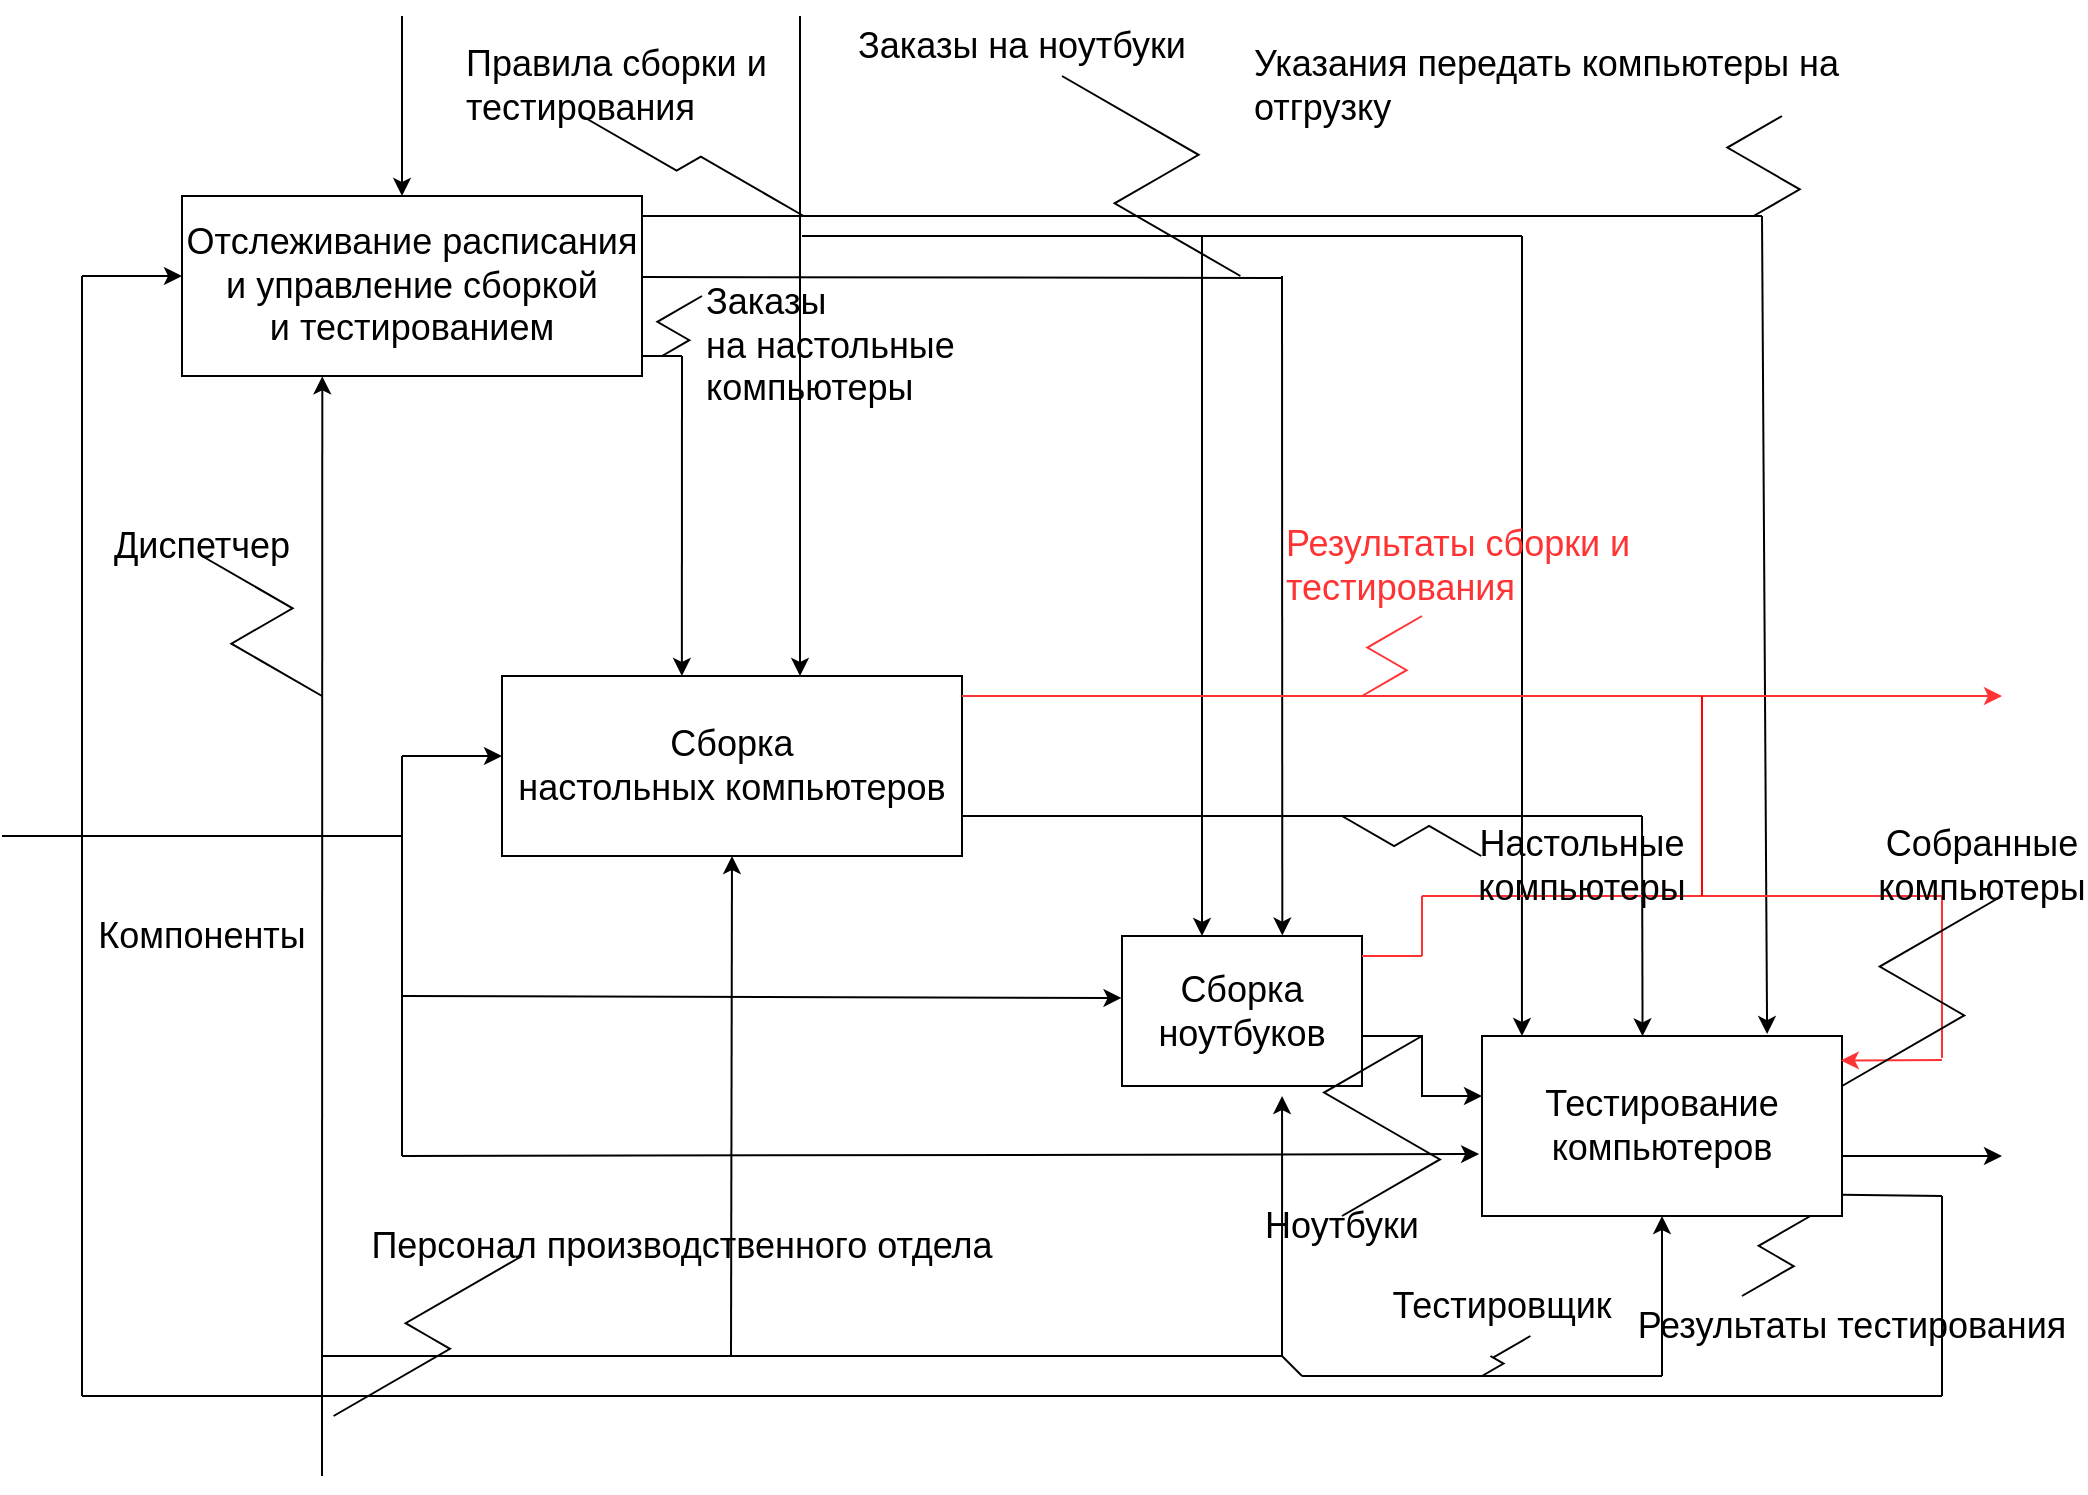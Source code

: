<mxfile version="16.5.3" type="github">
  <diagram id="O6Fu4x1bh_N6AMjlkFts" name="Page-1">
    <mxGraphModel dx="2012" dy="1709" grid="1" gridSize="10" guides="1" tooltips="1" connect="1" arrows="1" fold="1" page="1" pageScale="1" pageWidth="827" pageHeight="1169" math="0" shadow="0">
      <root>
        <mxCell id="0" />
        <mxCell id="1" parent="0" />
        <mxCell id="CbCTmfs4U4gNxx5yK0Vd-1" value="" style="endArrow=classic;html=1;rounded=0;" edge="1" parent="1">
          <mxGeometry width="50" height="50" relative="1" as="geometry">
            <mxPoint x="-360" y="110" as="sourcePoint" />
            <mxPoint x="-360" y="200" as="targetPoint" />
          </mxGeometry>
        </mxCell>
        <mxCell id="CbCTmfs4U4gNxx5yK0Vd-2" value="Отслеживание расписания и управление сборкой &lt;br&gt;и тестированием" style="rounded=0;whiteSpace=wrap;html=1;fontSize=18;" vertex="1" parent="1">
          <mxGeometry x="-470" y="200" width="230" height="90" as="geometry" />
        </mxCell>
        <mxCell id="CbCTmfs4U4gNxx5yK0Vd-3" value="" style="endArrow=classic;html=1;rounded=0;fontSize=18;" edge="1" parent="1">
          <mxGeometry width="50" height="50" relative="1" as="geometry">
            <mxPoint x="-520" y="240" as="sourcePoint" />
            <mxPoint x="-470" y="240" as="targetPoint" />
          </mxGeometry>
        </mxCell>
        <mxCell id="CbCTmfs4U4gNxx5yK0Vd-4" value="" style="endArrow=none;html=1;rounded=0;fontSize=18;" edge="1" parent="1">
          <mxGeometry width="50" height="50" relative="1" as="geometry">
            <mxPoint x="-520" y="800" as="sourcePoint" />
            <mxPoint x="-520" y="240" as="targetPoint" />
          </mxGeometry>
        </mxCell>
        <mxCell id="CbCTmfs4U4gNxx5yK0Vd-5" value="" style="endArrow=none;html=1;rounded=0;fontSize=18;" edge="1" parent="1">
          <mxGeometry width="50" height="50" relative="1" as="geometry">
            <mxPoint x="-520" y="800" as="sourcePoint" />
            <mxPoint x="410" y="800" as="targetPoint" />
          </mxGeometry>
        </mxCell>
        <mxCell id="CbCTmfs4U4gNxx5yK0Vd-6" value="" style="endArrow=none;html=1;rounded=0;fontSize=18;" edge="1" parent="1">
          <mxGeometry width="50" height="50" relative="1" as="geometry">
            <mxPoint x="-560" y="520" as="sourcePoint" />
            <mxPoint x="-360" y="520" as="targetPoint" />
          </mxGeometry>
        </mxCell>
        <mxCell id="CbCTmfs4U4gNxx5yK0Vd-8" value="" style="endArrow=classic;html=1;rounded=0;fontSize=18;entryX=0.305;entryY=1.002;entryDx=0;entryDy=0;entryPerimeter=0;" edge="1" parent="1" target="CbCTmfs4U4gNxx5yK0Vd-2">
          <mxGeometry width="50" height="50" relative="1" as="geometry">
            <mxPoint x="-400" y="840" as="sourcePoint" />
            <mxPoint x="-400" y="670" as="targetPoint" />
          </mxGeometry>
        </mxCell>
        <mxCell id="CbCTmfs4U4gNxx5yK0Vd-9" value="" style="endArrow=none;html=1;rounded=0;fontSize=18;" edge="1" parent="1">
          <mxGeometry width="50" height="50" relative="1" as="geometry">
            <mxPoint x="-360" y="520" as="sourcePoint" />
            <mxPoint x="-360" y="480" as="targetPoint" />
          </mxGeometry>
        </mxCell>
        <mxCell id="CbCTmfs4U4gNxx5yK0Vd-10" value="" style="endArrow=classic;html=1;rounded=0;fontSize=18;" edge="1" parent="1">
          <mxGeometry width="50" height="50" relative="1" as="geometry">
            <mxPoint x="-360" y="480" as="sourcePoint" />
            <mxPoint x="-310" y="480" as="targetPoint" />
          </mxGeometry>
        </mxCell>
        <mxCell id="CbCTmfs4U4gNxx5yK0Vd-11" value="Сборка &lt;br&gt;настольных компьютеров" style="rounded=0;whiteSpace=wrap;html=1;fontSize=18;" vertex="1" parent="1">
          <mxGeometry x="-310" y="440" width="230" height="90" as="geometry" />
        </mxCell>
        <mxCell id="CbCTmfs4U4gNxx5yK0Vd-12" value="" style="endArrow=none;html=1;rounded=0;fontSize=18;" edge="1" parent="1">
          <mxGeometry width="50" height="50" relative="1" as="geometry">
            <mxPoint x="-240" y="280" as="sourcePoint" />
            <mxPoint x="-220" y="280" as="targetPoint" />
          </mxGeometry>
        </mxCell>
        <mxCell id="CbCTmfs4U4gNxx5yK0Vd-13" value="" style="endArrow=classic;html=1;rounded=0;fontSize=18;entryX=0.391;entryY=0;entryDx=0;entryDy=0;entryPerimeter=0;" edge="1" parent="1" target="CbCTmfs4U4gNxx5yK0Vd-11">
          <mxGeometry width="50" height="50" relative="1" as="geometry">
            <mxPoint x="-220" y="280" as="sourcePoint" />
            <mxPoint x="-220" y="430" as="targetPoint" />
          </mxGeometry>
        </mxCell>
        <mxCell id="CbCTmfs4U4gNxx5yK0Vd-14" value="" style="endArrow=none;html=1;rounded=0;fontSize=18;" edge="1" parent="1">
          <mxGeometry width="50" height="50" relative="1" as="geometry">
            <mxPoint x="-240" y="210" as="sourcePoint" />
            <mxPoint x="320" y="210" as="targetPoint" />
          </mxGeometry>
        </mxCell>
        <mxCell id="CbCTmfs4U4gNxx5yK0Vd-16" value="" style="endArrow=classic;html=1;rounded=0;fontSize=18;" edge="1" parent="1">
          <mxGeometry width="50" height="50" relative="1" as="geometry">
            <mxPoint x="-161" y="110" as="sourcePoint" />
            <mxPoint x="-161" y="440" as="targetPoint" />
          </mxGeometry>
        </mxCell>
        <mxCell id="CbCTmfs4U4gNxx5yK0Vd-18" value="" style="edgeStyle=isometricEdgeStyle;endArrow=none;html=1;rounded=0;fontSize=18;" edge="1" parent="1">
          <mxGeometry width="50" height="100" relative="1" as="geometry">
            <mxPoint x="-230" y="280" as="sourcePoint" />
            <mxPoint x="-210" y="250" as="targetPoint" />
            <Array as="points">
              <mxPoint x="-220" y="270" />
            </Array>
          </mxGeometry>
        </mxCell>
        <mxCell id="CbCTmfs4U4gNxx5yK0Vd-20" value="Заказы&lt;br&gt;на настольные компьютеры" style="text;html=1;strokeColor=none;fillColor=none;align=left;verticalAlign=middle;whiteSpace=wrap;rounded=0;fontSize=18;" vertex="1" parent="1">
          <mxGeometry x="-210" y="260" width="130" height="30" as="geometry" />
        </mxCell>
        <mxCell id="CbCTmfs4U4gNxx5yK0Vd-21" value="" style="edgeStyle=isometricEdgeStyle;endArrow=none;html=1;elbow=vertical;rounded=0;fontSize=18;" edge="1" parent="1">
          <mxGeometry width="50" height="100" relative="1" as="geometry">
            <mxPoint x="-400" y="450" as="sourcePoint" />
            <mxPoint x="-460" y="380" as="targetPoint" />
          </mxGeometry>
        </mxCell>
        <mxCell id="CbCTmfs4U4gNxx5yK0Vd-22" value="Диспетчер" style="text;html=1;strokeColor=none;fillColor=none;align=center;verticalAlign=middle;whiteSpace=wrap;rounded=0;fontSize=18;" vertex="1" parent="1">
          <mxGeometry x="-490" y="360" width="60" height="30" as="geometry" />
        </mxCell>
        <mxCell id="CbCTmfs4U4gNxx5yK0Vd-23" value="Компоненты" style="text;html=1;strokeColor=none;fillColor=none;align=center;verticalAlign=middle;whiteSpace=wrap;rounded=0;fontSize=18;" vertex="1" parent="1">
          <mxGeometry x="-490" y="555" width="60" height="30" as="geometry" />
        </mxCell>
        <mxCell id="CbCTmfs4U4gNxx5yK0Vd-24" value="" style="edgeStyle=isometricEdgeStyle;endArrow=none;html=1;elbow=vertical;rounded=0;fontSize=18;" edge="1" parent="1">
          <mxGeometry width="50" height="100" relative="1" as="geometry">
            <mxPoint x="-159.2" y="210" as="sourcePoint" />
            <mxPoint x="-270" y="160" as="targetPoint" />
            <Array as="points">
              <mxPoint x="-210" y="180" />
            </Array>
          </mxGeometry>
        </mxCell>
        <mxCell id="CbCTmfs4U4gNxx5yK0Vd-26" value="Правила сборки и тестирования" style="text;html=1;strokeColor=none;fillColor=none;align=left;verticalAlign=middle;whiteSpace=wrap;rounded=0;fontSize=18;" vertex="1" parent="1">
          <mxGeometry x="-330" y="130" width="160" height="30" as="geometry" />
        </mxCell>
        <mxCell id="CbCTmfs4U4gNxx5yK0Vd-27" value="" style="endArrow=none;html=1;rounded=0;fontSize=18;" edge="1" parent="1">
          <mxGeometry width="50" height="50" relative="1" as="geometry">
            <mxPoint x="-240" y="240.5" as="sourcePoint" />
            <mxPoint x="80" y="241" as="targetPoint" />
          </mxGeometry>
        </mxCell>
        <mxCell id="CbCTmfs4U4gNxx5yK0Vd-29" value="" style="endArrow=none;html=1;rounded=0;fontSize=18;" edge="1" parent="1">
          <mxGeometry width="50" height="50" relative="1" as="geometry">
            <mxPoint x="-160" y="220" as="sourcePoint" />
            <mxPoint x="200" y="220" as="targetPoint" />
          </mxGeometry>
        </mxCell>
        <mxCell id="CbCTmfs4U4gNxx5yK0Vd-31" value="" style="endArrow=none;html=1;rounded=0;fontSize=18;" edge="1" parent="1">
          <mxGeometry width="50" height="50" relative="1" as="geometry">
            <mxPoint x="-360" y="600" as="sourcePoint" />
            <mxPoint x="-360" y="520" as="targetPoint" />
          </mxGeometry>
        </mxCell>
        <mxCell id="CbCTmfs4U4gNxx5yK0Vd-33" value="Сборка ноутбуков" style="rounded=0;whiteSpace=wrap;html=1;fontSize=18;" vertex="1" parent="1">
          <mxGeometry y="570" width="120" height="75" as="geometry" />
        </mxCell>
        <mxCell id="CbCTmfs4U4gNxx5yK0Vd-38" value="" style="endArrow=classic;html=1;rounded=0;fontSize=18;entryX=-0.002;entryY=0.413;entryDx=0;entryDy=0;entryPerimeter=0;" edge="1" parent="1" target="CbCTmfs4U4gNxx5yK0Vd-33">
          <mxGeometry width="50" height="50" relative="1" as="geometry">
            <mxPoint x="-360" y="600" as="sourcePoint" />
            <mxPoint x="-310" y="550" as="targetPoint" />
          </mxGeometry>
        </mxCell>
        <mxCell id="CbCTmfs4U4gNxx5yK0Vd-39" value="" style="endArrow=none;html=1;rounded=0;fontSize=18;" edge="1" parent="1">
          <mxGeometry width="50" height="50" relative="1" as="geometry">
            <mxPoint x="-400" y="780" as="sourcePoint" />
            <mxPoint x="80" y="780" as="targetPoint" />
          </mxGeometry>
        </mxCell>
        <mxCell id="CbCTmfs4U4gNxx5yK0Vd-43" value="" style="endArrow=classic;html=1;rounded=0;fontSize=18;entryX=0.667;entryY=1.067;entryDx=0;entryDy=0;entryPerimeter=0;" edge="1" parent="1" target="CbCTmfs4U4gNxx5yK0Vd-33">
          <mxGeometry width="50" height="50" relative="1" as="geometry">
            <mxPoint x="80" y="780" as="sourcePoint" />
            <mxPoint x="130" y="730" as="targetPoint" />
          </mxGeometry>
        </mxCell>
        <mxCell id="CbCTmfs4U4gNxx5yK0Vd-44" value="" style="endArrow=none;html=1;rounded=0;fontSize=18;" edge="1" parent="1">
          <mxGeometry width="50" height="50" relative="1" as="geometry">
            <mxPoint x="-360" y="680" as="sourcePoint" />
            <mxPoint x="-360" y="600" as="targetPoint" />
          </mxGeometry>
        </mxCell>
        <mxCell id="CbCTmfs4U4gNxx5yK0Vd-48" value="" style="edgeStyle=elbowEdgeStyle;elbow=horizontal;endArrow=classic;html=1;rounded=0;fontSize=18;" edge="1" parent="1">
          <mxGeometry width="50" height="50" relative="1" as="geometry">
            <mxPoint x="120" y="620" as="sourcePoint" />
            <mxPoint x="180" y="650" as="targetPoint" />
          </mxGeometry>
        </mxCell>
        <mxCell id="CbCTmfs4U4gNxx5yK0Vd-49" value="Тестирование компьютеров" style="rounded=0;whiteSpace=wrap;html=1;fontSize=18;" vertex="1" parent="1">
          <mxGeometry x="180" y="620" width="180" height="90" as="geometry" />
        </mxCell>
        <mxCell id="CbCTmfs4U4gNxx5yK0Vd-51" value="" style="endArrow=classic;html=1;rounded=0;fontSize=18;entryX=-0.008;entryY=0.656;entryDx=0;entryDy=0;entryPerimeter=0;" edge="1" parent="1" target="CbCTmfs4U4gNxx5yK0Vd-49">
          <mxGeometry width="50" height="50" relative="1" as="geometry">
            <mxPoint x="-360" y="680" as="sourcePoint" />
            <mxPoint x="-310" y="630" as="targetPoint" />
          </mxGeometry>
        </mxCell>
        <mxCell id="CbCTmfs4U4gNxx5yK0Vd-56" value="" style="endArrow=classic;html=1;rounded=0;fontSize=18;entryX=0.5;entryY=1;entryDx=0;entryDy=0;" edge="1" parent="1" target="CbCTmfs4U4gNxx5yK0Vd-11">
          <mxGeometry width="50" height="50" relative="1" as="geometry">
            <mxPoint x="-195.5" y="780" as="sourcePoint" />
            <mxPoint x="-195.5" y="540" as="targetPoint" />
          </mxGeometry>
        </mxCell>
        <mxCell id="CbCTmfs4U4gNxx5yK0Vd-57" value="" style="endArrow=classic;html=1;rounded=0;fontSize=18;entryX=0.668;entryY=-0.003;entryDx=0;entryDy=0;entryPerimeter=0;" edge="1" parent="1" target="CbCTmfs4U4gNxx5yK0Vd-33">
          <mxGeometry width="50" height="50" relative="1" as="geometry">
            <mxPoint x="80" y="240" as="sourcePoint" />
            <mxPoint x="130" y="190" as="targetPoint" />
          </mxGeometry>
        </mxCell>
        <mxCell id="CbCTmfs4U4gNxx5yK0Vd-60" value="" style="endArrow=classic;html=1;rounded=0;fontSize=18;" edge="1" parent="1">
          <mxGeometry width="50" height="50" relative="1" as="geometry">
            <mxPoint x="40" y="220" as="sourcePoint" />
            <mxPoint x="40" y="570" as="targetPoint" />
          </mxGeometry>
        </mxCell>
        <mxCell id="CbCTmfs4U4gNxx5yK0Vd-61" value="" style="endArrow=classic;html=1;rounded=0;fontSize=18;entryX=0.111;entryY=0;entryDx=0;entryDy=0;entryPerimeter=0;" edge="1" parent="1" target="CbCTmfs4U4gNxx5yK0Vd-49">
          <mxGeometry width="50" height="50" relative="1" as="geometry">
            <mxPoint x="200" y="220" as="sourcePoint" />
            <mxPoint x="250" y="170" as="targetPoint" />
          </mxGeometry>
        </mxCell>
        <mxCell id="CbCTmfs4U4gNxx5yK0Vd-62" value="" style="endArrow=none;html=1;rounded=0;fontSize=18;" edge="1" parent="1">
          <mxGeometry width="50" height="50" relative="1" as="geometry">
            <mxPoint x="-80" y="510" as="sourcePoint" />
            <mxPoint x="260" y="510" as="targetPoint" />
          </mxGeometry>
        </mxCell>
        <mxCell id="CbCTmfs4U4gNxx5yK0Vd-63" value="" style="endArrow=classic;html=1;rounded=0;fontSize=18;entryX=0.446;entryY=0.002;entryDx=0;entryDy=0;entryPerimeter=0;" edge="1" parent="1" target="CbCTmfs4U4gNxx5yK0Vd-49">
          <mxGeometry width="50" height="50" relative="1" as="geometry">
            <mxPoint x="260" y="510" as="sourcePoint" />
            <mxPoint x="310" y="460" as="targetPoint" />
          </mxGeometry>
        </mxCell>
        <mxCell id="CbCTmfs4U4gNxx5yK0Vd-66" value="" style="endArrow=classic;html=1;rounded=0;fontSize=18;entryX=0.792;entryY=-0.011;entryDx=0;entryDy=0;entryPerimeter=0;" edge="1" parent="1" target="CbCTmfs4U4gNxx5yK0Vd-49">
          <mxGeometry width="50" height="50" relative="1" as="geometry">
            <mxPoint x="320" y="210" as="sourcePoint" />
            <mxPoint x="370" y="160" as="targetPoint" />
          </mxGeometry>
        </mxCell>
        <mxCell id="CbCTmfs4U4gNxx5yK0Vd-67" value="" style="edgeStyle=isometricEdgeStyle;endArrow=none;html=1;rounded=0;fontSize=18;" edge="1" parent="1">
          <mxGeometry width="50" height="100" relative="1" as="geometry">
            <mxPoint x="-394.2" y="810" as="sourcePoint" />
            <mxPoint x="-300" y="730" as="targetPoint" />
          </mxGeometry>
        </mxCell>
        <mxCell id="CbCTmfs4U4gNxx5yK0Vd-68" value="Персонал производственного отдела" style="text;html=1;strokeColor=none;fillColor=none;align=center;verticalAlign=middle;whiteSpace=wrap;rounded=0;fontSize=18;" vertex="1" parent="1">
          <mxGeometry x="-390" y="710" width="340" height="30" as="geometry" />
        </mxCell>
        <mxCell id="CbCTmfs4U4gNxx5yK0Vd-69" value="" style="endArrow=classic;html=1;rounded=0;fontSize=18;fontColor=#000000;strokeColor=#FF3333;" edge="1" parent="1">
          <mxGeometry width="50" height="50" relative="1" as="geometry">
            <mxPoint x="-80" y="450" as="sourcePoint" />
            <mxPoint x="440" y="450" as="targetPoint" />
          </mxGeometry>
        </mxCell>
        <mxCell id="CbCTmfs4U4gNxx5yK0Vd-71" value="" style="endArrow=none;html=1;rounded=0;fontSize=18;fontColor=#000000;strokeColor=#FF3333;" edge="1" parent="1">
          <mxGeometry width="50" height="50" relative="1" as="geometry">
            <mxPoint x="120" y="580" as="sourcePoint" />
            <mxPoint x="150" y="580" as="targetPoint" />
          </mxGeometry>
        </mxCell>
        <mxCell id="CbCTmfs4U4gNxx5yK0Vd-72" value="" style="endArrow=none;html=1;rounded=0;fontSize=18;fontColor=#000000;strokeColor=#FF3333;" edge="1" parent="1">
          <mxGeometry width="50" height="50" relative="1" as="geometry">
            <mxPoint x="150" y="580" as="sourcePoint" />
            <mxPoint x="150" y="550" as="targetPoint" />
          </mxGeometry>
        </mxCell>
        <mxCell id="CbCTmfs4U4gNxx5yK0Vd-73" value="" style="endArrow=none;html=1;rounded=0;fontSize=18;fontColor=#000000;strokeColor=#FF3333;" edge="1" parent="1">
          <mxGeometry width="50" height="50" relative="1" as="geometry">
            <mxPoint x="150" y="550" as="sourcePoint" />
            <mxPoint x="410" y="550" as="targetPoint" />
          </mxGeometry>
        </mxCell>
        <mxCell id="CbCTmfs4U4gNxx5yK0Vd-75" value="" style="endArrow=none;html=1;rounded=0;fontSize=18;fontColor=#000000;strokeColor=#FF3333;" edge="1" parent="1">
          <mxGeometry width="50" height="50" relative="1" as="geometry">
            <mxPoint x="410" y="631" as="sourcePoint" />
            <mxPoint x="410" y="550" as="targetPoint" />
          </mxGeometry>
        </mxCell>
        <mxCell id="CbCTmfs4U4gNxx5yK0Vd-82" value="" style="endArrow=classic;html=1;rounded=0;fontSize=18;fontColor=#000000;strokeColor=#FF3333;entryX=1.019;entryY=0.136;entryDx=0;entryDy=0;entryPerimeter=0;" edge="1" parent="1">
          <mxGeometry width="50" height="50" relative="1" as="geometry">
            <mxPoint x="410" y="632" as="sourcePoint" />
            <mxPoint x="359.42" y="632.24" as="targetPoint" />
          </mxGeometry>
        </mxCell>
        <mxCell id="CbCTmfs4U4gNxx5yK0Vd-84" value="" style="endArrow=none;html=1;rounded=0;fontSize=18;fontColor=#000000;strokeColor=#FF0000;" edge="1" parent="1">
          <mxGeometry width="50" height="50" relative="1" as="geometry">
            <mxPoint x="290" y="550" as="sourcePoint" />
            <mxPoint x="290" y="450" as="targetPoint" />
          </mxGeometry>
        </mxCell>
        <mxCell id="CbCTmfs4U4gNxx5yK0Vd-85" value="" style="endArrow=none;html=1;rounded=0;fontSize=18;fontColor=#000000;strokeColor=#000000;" edge="1" parent="1">
          <mxGeometry width="50" height="50" relative="1" as="geometry">
            <mxPoint x="80" y="780" as="sourcePoint" />
            <mxPoint x="90" y="790" as="targetPoint" />
          </mxGeometry>
        </mxCell>
        <mxCell id="CbCTmfs4U4gNxx5yK0Vd-87" value="" style="endArrow=none;html=1;rounded=0;fontSize=18;fontColor=#000000;strokeColor=#000000;" edge="1" parent="1">
          <mxGeometry width="50" height="50" relative="1" as="geometry">
            <mxPoint x="90" y="790" as="sourcePoint" />
            <mxPoint x="270" y="790" as="targetPoint" />
          </mxGeometry>
        </mxCell>
        <mxCell id="CbCTmfs4U4gNxx5yK0Vd-88" value="" style="endArrow=classic;html=1;rounded=0;fontSize=18;fontColor=#000000;strokeColor=#000000;entryX=0.5;entryY=1;entryDx=0;entryDy=0;" edge="1" parent="1" target="CbCTmfs4U4gNxx5yK0Vd-49">
          <mxGeometry width="50" height="50" relative="1" as="geometry">
            <mxPoint x="270" y="790" as="sourcePoint" />
            <mxPoint x="320" y="740" as="targetPoint" />
          </mxGeometry>
        </mxCell>
        <mxCell id="CbCTmfs4U4gNxx5yK0Vd-91" value="" style="edgeStyle=isometricEdgeStyle;endArrow=none;html=1;rounded=0;fontSize=18;fontColor=#000000;strokeColor=#000000;" edge="1" parent="1">
          <mxGeometry width="50" height="100" relative="1" as="geometry">
            <mxPoint x="110" y="710" as="sourcePoint" />
            <mxPoint x="150" y="620" as="targetPoint" />
          </mxGeometry>
        </mxCell>
        <mxCell id="CbCTmfs4U4gNxx5yK0Vd-92" value="Ноутбуки" style="text;html=1;strokeColor=none;fillColor=none;align=center;verticalAlign=middle;whiteSpace=wrap;rounded=0;fontSize=18;fontColor=#000000;" vertex="1" parent="1">
          <mxGeometry x="80" y="700" width="60" height="30" as="geometry" />
        </mxCell>
        <mxCell id="CbCTmfs4U4gNxx5yK0Vd-93" value="" style="edgeStyle=isometricEdgeStyle;endArrow=none;html=1;rounded=0;fontSize=18;fontColor=#000000;strokeColor=#000000;" edge="1" parent="1">
          <mxGeometry width="50" height="100" relative="1" as="geometry">
            <mxPoint x="180" y="790" as="sourcePoint" />
            <mxPoint x="204.2" y="770" as="targetPoint" />
            <Array as="points">
              <mxPoint x="184.2" y="780" />
            </Array>
          </mxGeometry>
        </mxCell>
        <mxCell id="CbCTmfs4U4gNxx5yK0Vd-95" value="Тестировщик" style="text;html=1;strokeColor=none;fillColor=none;align=center;verticalAlign=middle;whiteSpace=wrap;rounded=0;fontSize=18;fontColor=#000000;" vertex="1" parent="1">
          <mxGeometry x="160" y="740" width="60" height="30" as="geometry" />
        </mxCell>
        <mxCell id="CbCTmfs4U4gNxx5yK0Vd-97" value="" style="edgeStyle=isometricEdgeStyle;endArrow=none;html=1;rounded=0;fontSize=18;fontColor=#000000;strokeColor=#000000;" edge="1" parent="1">
          <mxGeometry width="50" height="100" relative="1" as="geometry">
            <mxPoint x="310" y="750" as="sourcePoint" />
            <mxPoint x="344.2" y="710" as="targetPoint" />
          </mxGeometry>
        </mxCell>
        <mxCell id="CbCTmfs4U4gNxx5yK0Vd-98" value="Результаты тестирования" style="text;html=1;strokeColor=none;fillColor=none;align=center;verticalAlign=middle;whiteSpace=wrap;rounded=0;fontSize=18;fontColor=#000000;" vertex="1" parent="1">
          <mxGeometry x="250" y="750" width="230" height="30" as="geometry" />
        </mxCell>
        <mxCell id="CbCTmfs4U4gNxx5yK0Vd-100" value="" style="endArrow=none;html=1;rounded=0;fontSize=18;fontColor=#000000;strokeColor=#000000;" edge="1" parent="1">
          <mxGeometry width="50" height="50" relative="1" as="geometry">
            <mxPoint x="410" y="800" as="sourcePoint" />
            <mxPoint x="410" y="700" as="targetPoint" />
          </mxGeometry>
        </mxCell>
        <mxCell id="CbCTmfs4U4gNxx5yK0Vd-101" value="" style="endArrow=none;html=1;rounded=0;fontSize=18;fontColor=#000000;strokeColor=#000000;exitX=0.999;exitY=0.882;exitDx=0;exitDy=0;exitPerimeter=0;" edge="1" parent="1" source="CbCTmfs4U4gNxx5yK0Vd-49">
          <mxGeometry width="50" height="50" relative="1" as="geometry">
            <mxPoint x="360" y="750" as="sourcePoint" />
            <mxPoint x="410" y="700" as="targetPoint" />
          </mxGeometry>
        </mxCell>
        <mxCell id="CbCTmfs4U4gNxx5yK0Vd-102" value="" style="edgeStyle=isometricEdgeStyle;endArrow=none;html=1;elbow=vertical;rounded=0;fontSize=18;fontColor=#000000;strokeColor=#000000;" edge="1" parent="1">
          <mxGeometry width="50" height="100" relative="1" as="geometry">
            <mxPoint x="59.2" y="240" as="sourcePoint" />
            <mxPoint x="-30" y="140" as="targetPoint" />
            <Array as="points">
              <mxPoint x="20" y="190" />
            </Array>
          </mxGeometry>
        </mxCell>
        <mxCell id="CbCTmfs4U4gNxx5yK0Vd-103" value="Заказы на ноутбуки" style="text;html=1;strokeColor=none;fillColor=none;align=center;verticalAlign=middle;whiteSpace=wrap;rounded=0;fontSize=18;fontColor=#000000;" vertex="1" parent="1">
          <mxGeometry x="-160" y="110" width="220" height="30" as="geometry" />
        </mxCell>
        <mxCell id="CbCTmfs4U4gNxx5yK0Vd-104" value="" style="edgeStyle=isometricEdgeStyle;endArrow=none;html=1;rounded=0;fontSize=18;fontColor=#000000;strokeColor=#000000;" edge="1" parent="1">
          <mxGeometry width="50" height="100" relative="1" as="geometry">
            <mxPoint x="315.8" y="210" as="sourcePoint" />
            <mxPoint x="330" y="160" as="targetPoint" />
            <Array as="points">
              <mxPoint x="310" y="180" />
            </Array>
          </mxGeometry>
        </mxCell>
        <mxCell id="CbCTmfs4U4gNxx5yK0Vd-105" value="Указания передать компьютеры на отгрузку" style="text;html=1;strokeColor=none;fillColor=none;align=left;verticalAlign=middle;whiteSpace=wrap;rounded=0;fontSize=18;fontColor=#000000;" vertex="1" parent="1">
          <mxGeometry x="64" y="130" width="350" height="30" as="geometry" />
        </mxCell>
        <mxCell id="CbCTmfs4U4gNxx5yK0Vd-106" value="" style="edgeStyle=isometricEdgeStyle;endArrow=none;html=1;rounded=0;fontSize=18;fontColor=#000000;strokeColor=#000000;" edge="1" parent="1">
          <mxGeometry width="50" height="100" relative="1" as="geometry">
            <mxPoint x="360" y="645" as="sourcePoint" />
            <mxPoint x="440" y="550" as="targetPoint" />
          </mxGeometry>
        </mxCell>
        <mxCell id="CbCTmfs4U4gNxx5yK0Vd-107" value="Собранные компьютеры" style="text;html=1;strokeColor=none;fillColor=none;align=center;verticalAlign=middle;whiteSpace=wrap;rounded=0;fontSize=18;fontColor=#000000;" vertex="1" parent="1">
          <mxGeometry x="400" y="520" width="60" height="30" as="geometry" />
        </mxCell>
        <mxCell id="CbCTmfs4U4gNxx5yK0Vd-109" value="" style="edgeStyle=isometricEdgeStyle;endArrow=none;html=1;elbow=vertical;rounded=0;fontSize=18;fontColor=#000000;strokeColor=#000000;" edge="1" parent="1">
          <mxGeometry width="50" height="100" relative="1" as="geometry">
            <mxPoint x="179.6" y="530" as="sourcePoint" />
            <mxPoint x="110" y="510" as="targetPoint" />
          </mxGeometry>
        </mxCell>
        <mxCell id="CbCTmfs4U4gNxx5yK0Vd-110" value="Настольные компьютеры" style="text;html=1;strokeColor=none;fillColor=none;align=center;verticalAlign=middle;whiteSpace=wrap;rounded=0;fontSize=18;fontColor=#000000;" vertex="1" parent="1">
          <mxGeometry x="200" y="520" width="60" height="30" as="geometry" />
        </mxCell>
        <mxCell id="CbCTmfs4U4gNxx5yK0Vd-111" value="" style="endArrow=classic;html=1;rounded=0;fontSize=18;fontColor=#000000;strokeColor=#000000;" edge="1" parent="1">
          <mxGeometry width="50" height="50" relative="1" as="geometry">
            <mxPoint x="360" y="680" as="sourcePoint" />
            <mxPoint x="440" y="680" as="targetPoint" />
          </mxGeometry>
        </mxCell>
        <mxCell id="CbCTmfs4U4gNxx5yK0Vd-112" value="" style="edgeStyle=isometricEdgeStyle;endArrow=none;html=1;rounded=0;fontSize=18;fontColor=#000000;strokeColor=#FF3333;" edge="1" parent="1">
          <mxGeometry width="50" height="100" relative="1" as="geometry">
            <mxPoint x="120.0" y="450" as="sourcePoint" />
            <mxPoint x="150" y="410" as="targetPoint" />
            <Array as="points">
              <mxPoint x="130" y="430" />
            </Array>
          </mxGeometry>
        </mxCell>
        <mxCell id="CbCTmfs4U4gNxx5yK0Vd-113" value="Результаты сборки и тестирования" style="text;html=1;strokeColor=none;fillColor=none;align=left;verticalAlign=middle;whiteSpace=wrap;rounded=0;fontSize=18;fontColor=#FF3333;" vertex="1" parent="1">
          <mxGeometry x="80" y="370" width="180" height="30" as="geometry" />
        </mxCell>
      </root>
    </mxGraphModel>
  </diagram>
</mxfile>
